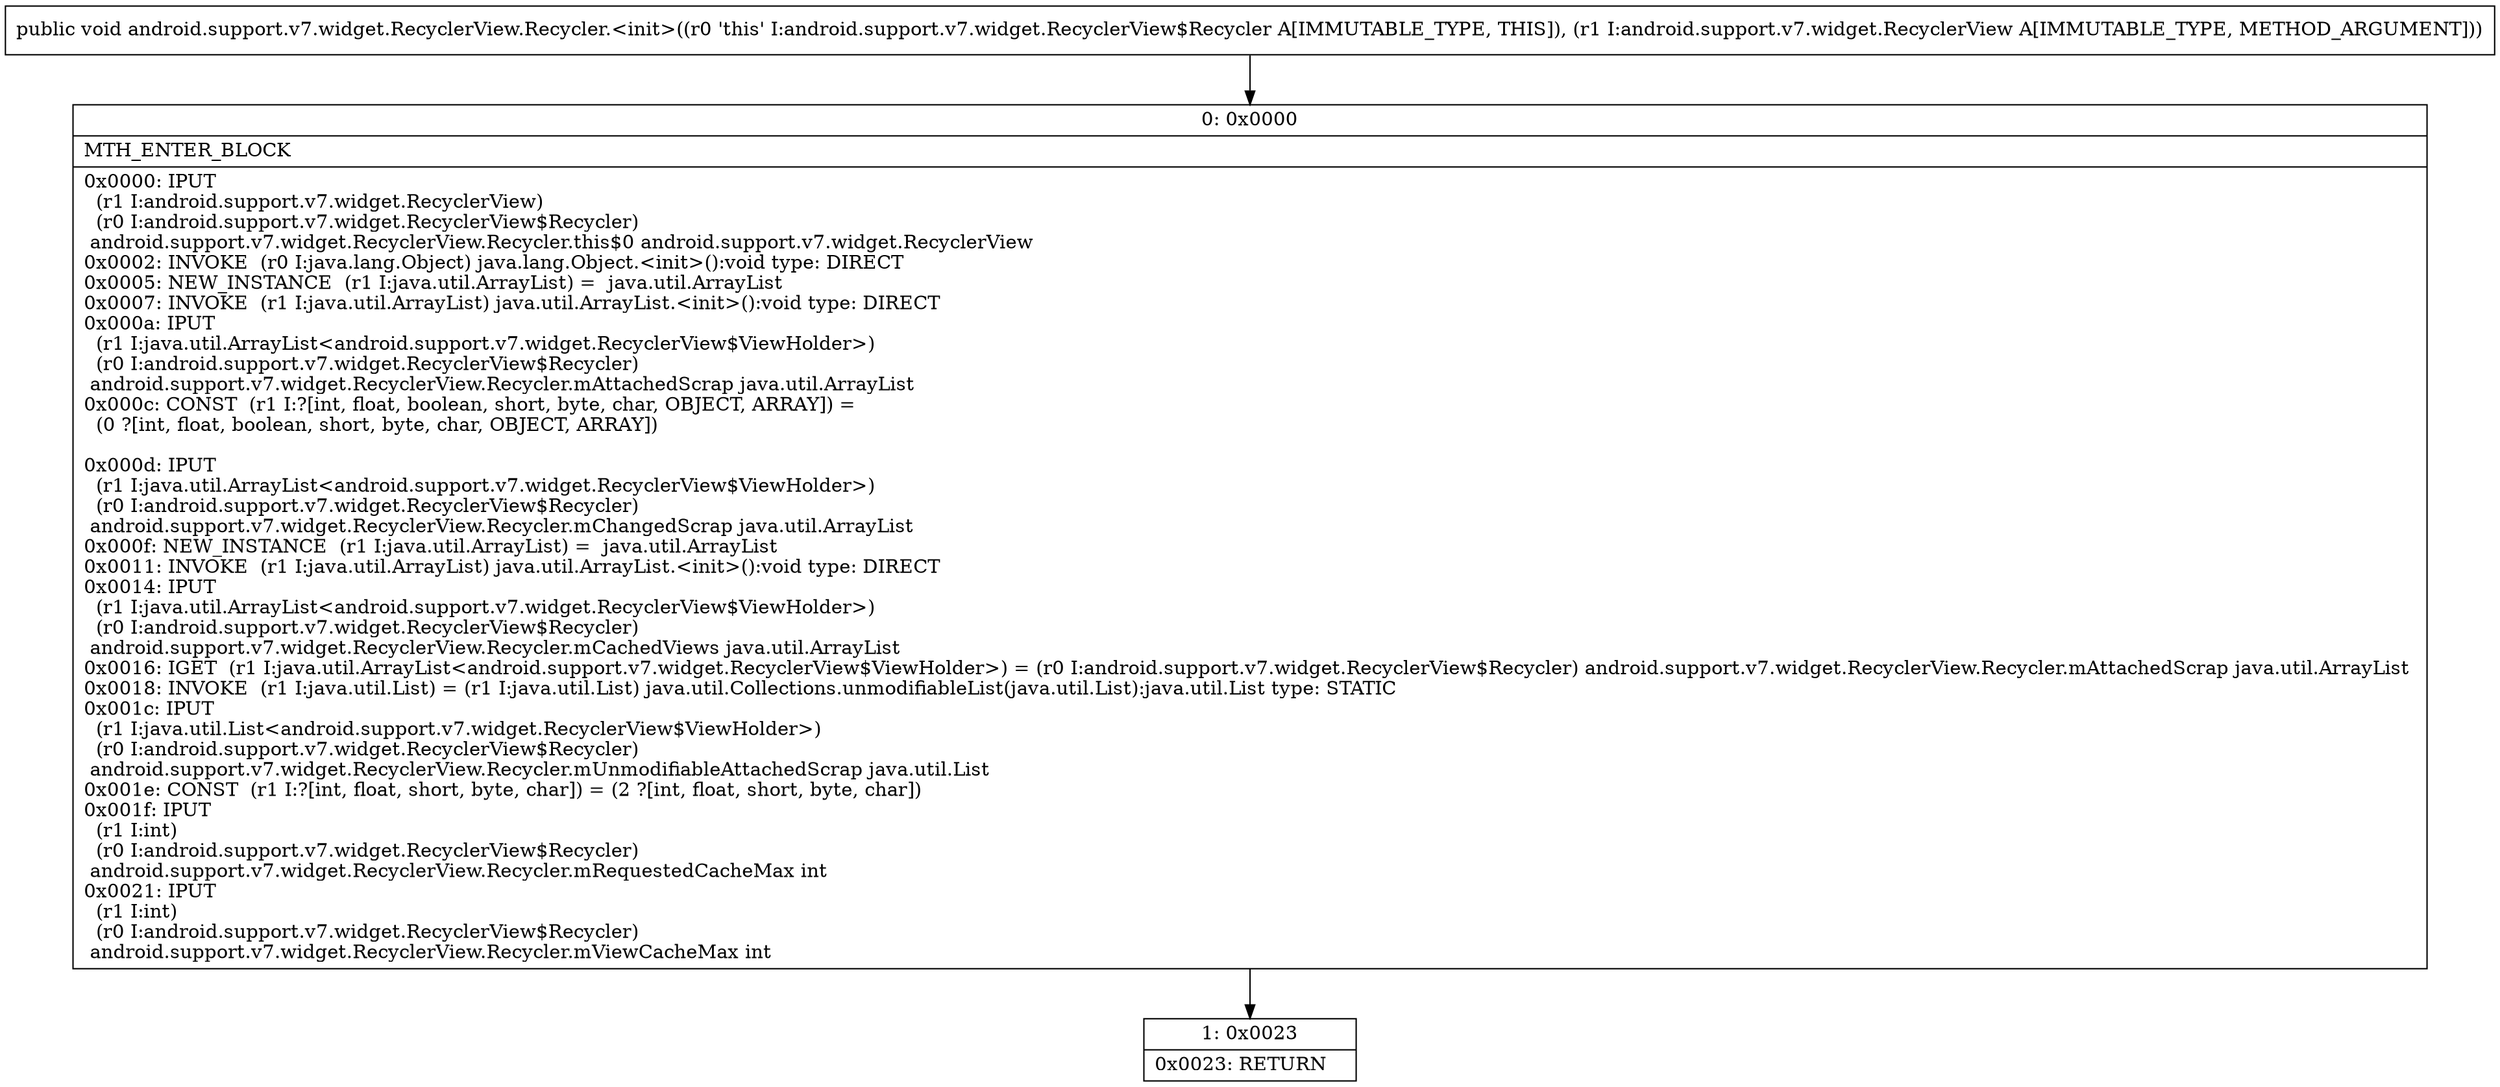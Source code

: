 digraph "CFG forandroid.support.v7.widget.RecyclerView.Recycler.\<init\>(Landroid\/support\/v7\/widget\/RecyclerView;)V" {
Node_0 [shape=record,label="{0\:\ 0x0000|MTH_ENTER_BLOCK\l|0x0000: IPUT  \l  (r1 I:android.support.v7.widget.RecyclerView)\l  (r0 I:android.support.v7.widget.RecyclerView$Recycler)\l android.support.v7.widget.RecyclerView.Recycler.this$0 android.support.v7.widget.RecyclerView \l0x0002: INVOKE  (r0 I:java.lang.Object) java.lang.Object.\<init\>():void type: DIRECT \l0x0005: NEW_INSTANCE  (r1 I:java.util.ArrayList) =  java.util.ArrayList \l0x0007: INVOKE  (r1 I:java.util.ArrayList) java.util.ArrayList.\<init\>():void type: DIRECT \l0x000a: IPUT  \l  (r1 I:java.util.ArrayList\<android.support.v7.widget.RecyclerView$ViewHolder\>)\l  (r0 I:android.support.v7.widget.RecyclerView$Recycler)\l android.support.v7.widget.RecyclerView.Recycler.mAttachedScrap java.util.ArrayList \l0x000c: CONST  (r1 I:?[int, float, boolean, short, byte, char, OBJECT, ARRAY]) = \l  (0 ?[int, float, boolean, short, byte, char, OBJECT, ARRAY])\l \l0x000d: IPUT  \l  (r1 I:java.util.ArrayList\<android.support.v7.widget.RecyclerView$ViewHolder\>)\l  (r0 I:android.support.v7.widget.RecyclerView$Recycler)\l android.support.v7.widget.RecyclerView.Recycler.mChangedScrap java.util.ArrayList \l0x000f: NEW_INSTANCE  (r1 I:java.util.ArrayList) =  java.util.ArrayList \l0x0011: INVOKE  (r1 I:java.util.ArrayList) java.util.ArrayList.\<init\>():void type: DIRECT \l0x0014: IPUT  \l  (r1 I:java.util.ArrayList\<android.support.v7.widget.RecyclerView$ViewHolder\>)\l  (r0 I:android.support.v7.widget.RecyclerView$Recycler)\l android.support.v7.widget.RecyclerView.Recycler.mCachedViews java.util.ArrayList \l0x0016: IGET  (r1 I:java.util.ArrayList\<android.support.v7.widget.RecyclerView$ViewHolder\>) = (r0 I:android.support.v7.widget.RecyclerView$Recycler) android.support.v7.widget.RecyclerView.Recycler.mAttachedScrap java.util.ArrayList \l0x0018: INVOKE  (r1 I:java.util.List) = (r1 I:java.util.List) java.util.Collections.unmodifiableList(java.util.List):java.util.List type: STATIC \l0x001c: IPUT  \l  (r1 I:java.util.List\<android.support.v7.widget.RecyclerView$ViewHolder\>)\l  (r0 I:android.support.v7.widget.RecyclerView$Recycler)\l android.support.v7.widget.RecyclerView.Recycler.mUnmodifiableAttachedScrap java.util.List \l0x001e: CONST  (r1 I:?[int, float, short, byte, char]) = (2 ?[int, float, short, byte, char]) \l0x001f: IPUT  \l  (r1 I:int)\l  (r0 I:android.support.v7.widget.RecyclerView$Recycler)\l android.support.v7.widget.RecyclerView.Recycler.mRequestedCacheMax int \l0x0021: IPUT  \l  (r1 I:int)\l  (r0 I:android.support.v7.widget.RecyclerView$Recycler)\l android.support.v7.widget.RecyclerView.Recycler.mViewCacheMax int \l}"];
Node_1 [shape=record,label="{1\:\ 0x0023|0x0023: RETURN   \l}"];
MethodNode[shape=record,label="{public void android.support.v7.widget.RecyclerView.Recycler.\<init\>((r0 'this' I:android.support.v7.widget.RecyclerView$Recycler A[IMMUTABLE_TYPE, THIS]), (r1 I:android.support.v7.widget.RecyclerView A[IMMUTABLE_TYPE, METHOD_ARGUMENT])) }"];
MethodNode -> Node_0;
Node_0 -> Node_1;
}

